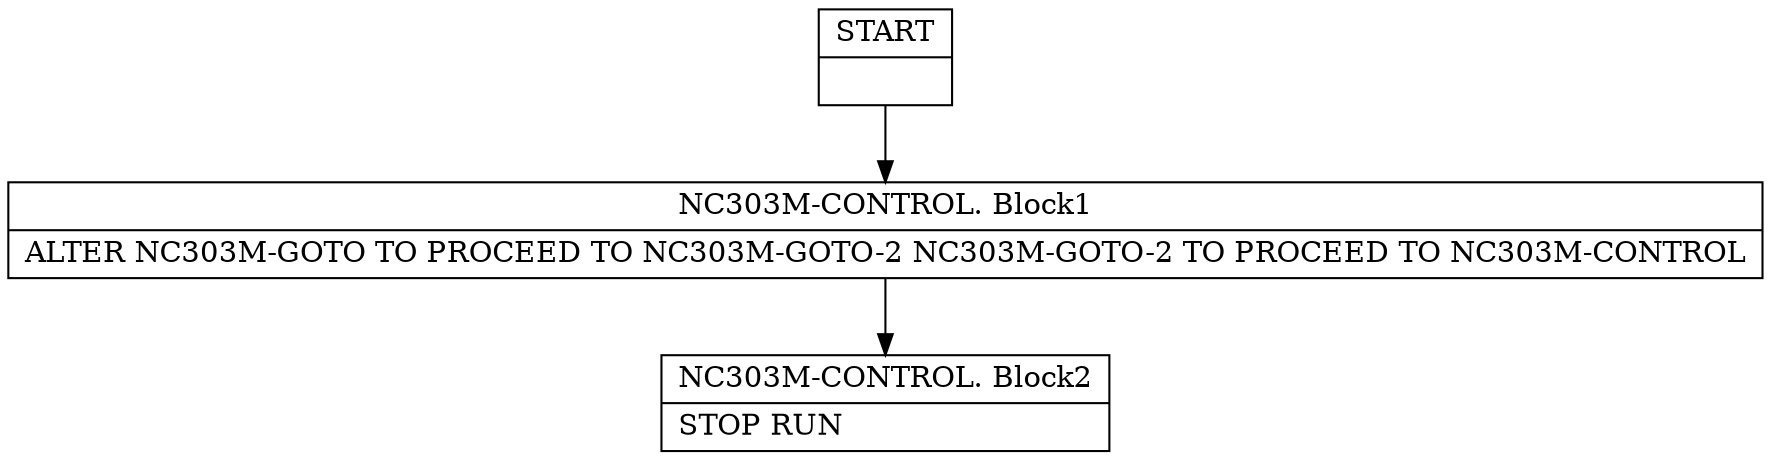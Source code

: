 digraph Cfg {
node [
shape = "record"
]

edge [
arrowtail = "empty"
]
Block0 [
label = "{START|}"
]
Block1 [
label = "{NC303M-CONTROL. Block1|    ALTER NC303M-GOTO TO PROCEED TO NC303M-GOTO-2          NC303M-GOTO-2 TO PROCEED TO NC303M-CONTROL\l}"
]
Block2 [
label = "{NC303M-CONTROL. Block2|    STOP RUN\l}"
]
Block0 -> Block1
Block1 -> Block2

}
